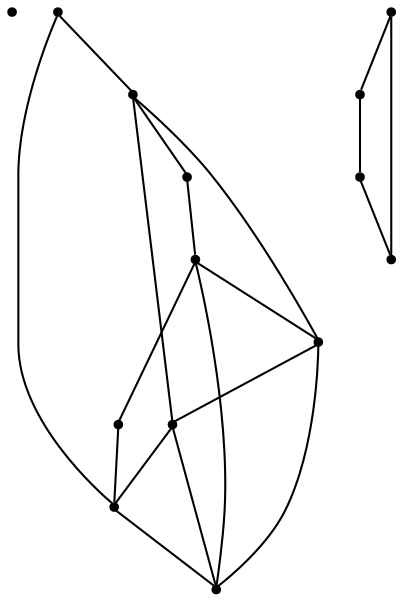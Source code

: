 graph {
  node [shape=point,comment="{\"directed\":false,\"doi\":\"10.1007/3-540-44541-2_20\",\"figure\":\"? (2)\"}"]

  v0 [pos="1654.7500292460124,804.1428974696571"]
  v1 [pos="1833.7500254313154,798.142887297131"]
  v2 [pos="1759.7499847412112,692.1428771246051"]
  v3 [pos="1762.2500101725261,918.6428160894488"]
  v4 [pos="1623.7500190734863,845.642861865816"]
  v5 [pos="1626.2499809265137,720.642861865816"]
  v6 [pos="1691.249974568685,797.1428644089475"]
  v7 [pos="1647.2499847412112,764.6428516932899"]
  v8 [pos="1401.7500241597495,851.1428923833942"]
  v9 [pos="1600.749969482422,940.1428313482379"]
  v10 [pos="1109.2500050862632,896.1428415207639"]
  v11 [pos="861.7500146230063,805.1428567795529"]
  v12 [pos="1109.2500050862632,715.6428745814736"]
  v13 [pos="1086.2500190734863,805.642836434501"]

  v13 -- v10 [id="-2",pos="1086.2500190734863,805.642836434501 1109.2500050862632,896.1428415207639 1109.2500050862632,896.1428415207639 1109.2500050862632,896.1428415207639"]
  v12 -- v13 [id="-3",pos="1109.2500050862632,715.6428745814736 1086.2500190734863,805.642836434501 1086.2500190734863,805.642836434501 1086.2500190734863,805.642836434501"]
  v10 -- v11 [id="-4",pos="1109.2500050862632,896.1428415207639 861.7500146230063,805.1428567795529 861.7500146230063,805.1428567795529 861.7500146230063,805.1428567795529"]
  v8 -- v7 [id="-5",pos="1401.7500241597495,851.1428923833942 1647.2499847412112,764.6428516932899 1647.2499847412112,764.6428516932899 1647.2499847412112,764.6428516932899"]
  v8 -- v9 [id="-6",pos="1401.7500241597495,851.1428923833942 1600.749969482422,940.1428313482379 1600.749969482422,940.1428313482379 1600.749969482422,940.1428313482379"]
  v9 -- v3 [id="-7",pos="1600.749969482422,940.1428313482379 1762.2500101725261,918.6428160894488 1762.2500101725261,918.6428160894488 1762.2500101725261,918.6428160894488"]
  v4 -- v7 [id="-8",pos="1623.7500190734863,845.642861865816 1647.2499847412112,764.6428516932899 1647.2499847412112,764.6428516932899 1647.2499847412112,764.6428516932899"]
  v4 -- v8 [id="-9",pos="1623.7500190734863,845.642861865816 1401.7500241597495,851.1428923833942 1401.7500241597495,851.1428923833942 1401.7500241597495,851.1428923833942"]
  v5 -- v8 [id="-10",pos="1626.2499809265137,720.642861865816 1401.7500241597495,851.1428923833942 1401.7500241597495,851.1428923833942 1401.7500241597495,851.1428923833942"]
  v7 -- v6 [id="-11",pos="1647.2499847412112,764.6428516932899 1691.249974568685,797.1428644089475 1691.249974568685,797.1428644089475 1691.249974568685,797.1428644089475"]
  v7 -- v2 [id="-12",pos="1647.2499847412112,764.6428516932899 1759.7499847412112,692.1428771246051 1759.7499847412112,692.1428771246051 1759.7499847412112,692.1428771246051"]
  v6 -- v4 [id="-16",pos="1691.249974568685,797.1428644089475 1623.7500190734863,845.642861865816 1623.7500190734863,845.642861865816 1623.7500190734863,845.642861865816"]
  v6 -- v3 [id="-17",pos="1691.249974568685,797.1428644089475 1762.2500101725261,918.6428160894488 1762.2500101725261,918.6428160894488 1762.2500101725261,918.6428160894488"]
  v2 -- v6 [id="-18",pos="1759.7499847412112,692.1428771246051 1691.249974568685,797.1428644089475 1691.249974568685,797.1428644089475 1691.249974568685,797.1428644089475"]
  v2 -- v5 [id="-19",pos="1759.7499847412112,692.1428771246051 1626.2499809265137,720.642861865816 1626.2499809265137,720.642861865816 1626.2499809265137,720.642861865816"]
  v3 -- v1 [id="-20",pos="1762.2500101725261,918.6428160894488 1833.7500254313154,798.142887297131 1833.7500254313154,798.142887297131 1833.7500254313154,798.142887297131"]
  v3 -- v4 [id="-21",pos="1762.2500101725261,918.6428160894488 1623.7500190734863,845.642861865816 1623.7500190734863,845.642861865816 1623.7500190734863,845.642861865816"]
  v1 -- v2 [id="-22",pos="1833.7500254313154,798.142887297131 1759.7499847412112,692.1428771246051 1759.7499847412112,692.1428771246051 1759.7499847412112,692.1428771246051"]
  v11 -- v12 [id="-23",pos="861.7500146230063,805.1428567795529 1109.2500050862632,715.6428745814736 1109.2500050862632,715.6428745814736 1109.2500050862632,715.6428745814736"]
}